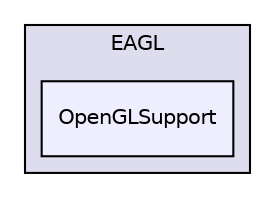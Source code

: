 digraph "PVR/SDK_3.4/Shell/API/EAGL/OpenGLSupport" {
  compound=true
  node [ fontsize="10", fontname="Helvetica"];
  edge [ labelfontsize="10", labelfontname="Helvetica"];
  subgraph clusterdir_b08b8ee5bec0af43876eb8f50f0c743c {
    graph [ bgcolor="#ddddee", pencolor="black", label="EAGL" fontname="Helvetica", fontsize="10", URL="dir_b08b8ee5bec0af43876eb8f50f0c743c.html"]
  dir_14e2413032e6f3af65e4ed41faa5c406 [shape=box, label="OpenGLSupport", style="filled", fillcolor="#eeeeff", pencolor="black", URL="dir_14e2413032e6f3af65e4ed41faa5c406.html"];
  }
}
